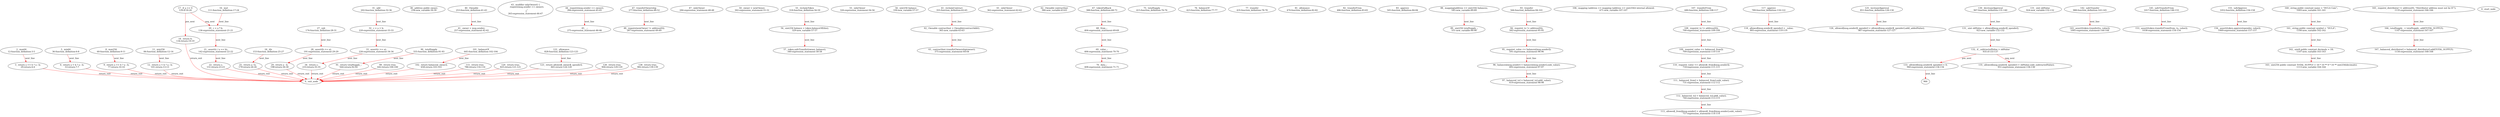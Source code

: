 digraph  {
12 [label="2_ max64\n12-function_definition-3-5", type_label=function_definition];
29 [label="3_ return a >= b ? a : b;\n29-return-4-4", type_label=return];
36 [label="5_ min64\n36-function_definition-6-8", type_label=function_definition];
53 [label="6_ return a < b ? a : b;\n53-return-7-7", type_label=return];
60 [label="8_ max256\n60-function_definition-9-11", type_label=function_definition];
77 [label="9_ return a >= b ? a : b;\n77-return-10-10", type_label=return];
84 [label="11_ min256\n84-function_definition-12-14", type_label=function_definition];
101 [label="12_ return a < b ? a : b;\n101-return-13-13", type_label=return];
111 [label="16_ mul\n111-function_definition-17-24", type_label=function_definition];
129 [label="17_ if_a == 0\n129-if-18-20", type_label=if];
134 [label="18_ return 0;\n134-return-19-19", type_label=return];
136 [label="20_ c = a * b;\n136-expression_statement-21-21", type_label=expression_statement];
142 [label="21_ assert(c / a == b);\n142-expression_statement-22-22", type_label=expression_statement];
151 [label="22_ return c;\n151-return-23-23", type_label=return];
153 [label="24_ div\n153-function_definition-25-27", type_label=function_definition];
170 [label="25_ return a / b;\n170-return-26-26", type_label=return];
174 [label="27_ sub\n174-function_definition-28-31", type_label=function_definition];
191 [label="28_ assert(b <= a);\n191-expression_statement-29-29", type_label=expression_statement];
198 [label="29_ return a - b;\n198-return-30-30", type_label=return];
202 [label="31_ add\n202-function_definition-32-36", type_label=function_definition];
220 [label="32_ c = a + b;\n220-expression_statement-33-33", type_label=expression_statement];
226 [label="33_ assert(c >= a);\n226-expression_statement-34-34", type_label=expression_statement];
233 [label="34_ return c;\n233-return-35-35", type_label=return];
238 [label="38_ address public owner;\n238-new_variable-39-39", type_label=new_variable];
253 [label="40_ Ownable\n253-function_definition-41-43", type_label=function_definition];
257 [label="41_ owner = msg.sender;\n257-expression_statement-42-42", type_label=expression_statement];
263 [label="43_ modifier onlyOwner() {\n    require(msg.sender == owner);\n    _;\n  }\n263-expression_statement-44-47", type_label=expression_statement];
266 [label="44_ require(msg.sender == owner);\n266-expression_statement-45-45", type_label=expression_statement];
275 [label="45_ _;\n275-expression_statement-46-46", type_label=expression_statement];
277 [label="47_ transferOwnership\n277-function_definition-48-52", type_label=function_definition];
284 [label="47_ onlyOwner\n284-expression_statement-48-48", type_label=expression_statement];
287 [label="48_ require(newOwner != address(0));\n287-expression_statement-49-49", type_label=expression_statement];
302 [label="50_ owner = newOwner;\n302-expression_statement-51-51", type_label=expression_statement];
318 [label="55_ reclaimToken\n318-function_definition-56-59", type_label=function_definition];
326 [label="55_ onlyOwner\n326-expression_statement-56-56", type_label=expression_statement];
329 [label="56_ uint256 balance = token.balanceOf(this);\n329-new_variable-57-57", type_label=new_variable];
330 [label="56_ uint256 balance\n330-new_variable-57-57", type_label=new_variable];
340 [label="57_ token.safeTransfer(owner, balance);\n340-expression_statement-58-58", type_label=expression_statement];
355 [label="61_ reclaimContract\n355-function_definition-62-65", type_label=function_definition];
362 [label="61_ onlyOwner\n362-expression_statement-62-62", type_label=expression_statement];
365 [label="62_ Ownable contractInst = Ownable(contractAddr);\n365-new_variable-63-63", type_label=new_variable];
366 [label="62_ Ownable contractInst\n366-new_variable-63-63", type_label=new_variable];
375 [label="63_ contractInst.transferOwnership(owner);\n375-expression_statement-64-64", type_label=expression_statement];
388 [label="67_ tokenFallback\n388-function_definition-68-73", type_label=function_definition];
404 [label="68_ from_;\n404-expression_statement-69-69", type_label=expression_statement];
406 [label="69_ value_;\n406-expression_statement-70-70", type_label=expression_statement];
408 [label="70_ data_;\n408-expression_statement-71-71", type_label=expression_statement];
415 [label="75_ totalSupply\n415-function_definition-76-76", type_label=function_definition];
423 [label="76_ balanceOf\n423-function_definition-77-77", type_label=function_definition];
435 [label="77_ transfer\n435-function_definition-78-78", type_label=function_definition];
470 [label="81_ allowance\n470-function_definition-82-82", type_label=function_definition];
486 [label="82_ transferFrom\n486-function_definition-83-83", type_label=function_definition];
505 [label="83_ approve\n505-function_definition-84-84", type_label=function_definition];
545 [label="88_ mapping(address => uint256) balances;\n545-new_variable-89-89", type_label=new_variable];
551 [label="89_ uint256 totalSupply_;\n551-new_variable-90-90", type_label=new_variable];
555 [label="90_ totalSupply\n555-function_definition-91-93", type_label=function_definition];
564 [label="91_ return totalSupply_;\n564-return-92-92", type_label=return];
566 [label="93_ transfer\n566-function_definition-94-101", type_label=function_definition];
582 [label="94_ require(_to != address(0));\n582-expression_statement-95-95", type_label=expression_statement];
591 [label="95_ require(_value <= balances[msg.sender]);\n591-expression_statement-96-96", type_label=expression_statement];
602 [label="96_ balances[msg.sender] = balances[msg.sender].sub(_value);\n602-expression_statement-97-97", type_label=expression_statement];
619 [label="97_ balances[_to] = balances[_to].add(_value);\n619-expression_statement-98-98", type_label=expression_statement];
642 [label="99_ return true;\n642-return-100-100", type_label=return];
645 [label="101_ balanceOf\n645-function_definition-102-104", type_label=function_definition];
658 [label="102_ return balances[_owner];\n658-return-103-103", type_label=return];
671 [label="106_ mapping (address => mapping (address => uint256)) internal allowed;\n671-new_variable-107-107", type_label=new_variable];
680 [label="107_ transferFrom\n680-function_definition-108-117", type_label=function_definition];
700 [label="108_ require(_to != address(0));\n700-expression_statement-109-109", type_label=expression_statement];
709 [label="109_ require(_value <= balances[_from]);\n709-expression_statement-110-110", type_label=expression_statement];
718 [label="110_ require(_value <= allowed[_from][msg.sender]);\n718-expression_statement-111-111", type_label=expression_statement];
731 [label="111_ balances[_from] = balances[_from].sub(_value);\n731-expression_statement-112-112", type_label=expression_statement];
744 [label="112_ balances[_to] = balances[_to].add(_value);\n744-expression_statement-113-113", type_label=expression_statement];
757 [label="113_ allowed[_from][msg.sender] = allowed[_from][msg.sender].sub(_value);\n757-expression_statement-114-114", type_label=expression_statement];
786 [label="115_ return true;\n786-return-116-116", type_label=return];
789 [label="117_ approve\n789-function_definition-118-122", type_label=function_definition];
805 [label="118_ allowed[msg.sender][_spender] = _value;\n805-expression_statement-119-119", type_label=expression_statement];
825 [label="120_ return true;\n825-return-121-121", type_label=return];
828 [label="122_ allowance\n828-function_definition-123-125", type_label=function_definition];
845 [label="123_ return allowed[_owner][_spender];\n845-return-124-124", type_label=return];
851 [label="125_ increaseApproval\n851-function_definition-126-130", type_label=function_definition];
867 [label="126_ allowed[msg.sender][_spender] = allowed[msg.sender][_spender].add(_addedValue);\n867-expression_statement-127-127", type_label=expression_statement];
904 [label="128_ return true;\n904-return-129-129", type_label=return];
907 [label="130_ decreaseApproval\n907-function_definition-131-140", type_label=function_definition];
923 [label="131_ uint oldValue = allowed[msg.sender][_spender];\n923-new_variable-132-132", type_label=new_variable];
924 [label="131_ uint oldValue\n924-new_variable-132-132", type_label=new_variable];
935 [label="132_ if__subtractedValue > oldValue\n935-if-133-137", type_label=if];
940 [label="133_ allowed[msg.sender][_spender] = 0;\n940-expression_statement-134-134", type_label=expression_statement];
951 [label="135_ allowed[msg.sender][_spender] = oldValue.sub(_subtractedValue);\n951-expression_statement-136-136", type_label=expression_statement];
982 [label="138_ return true;\n982-return-139-139", type_label=return];
988 [label="142_ safeTransfer\n988-function_definition-143-145", type_label=function_definition];
1005 [label="143_ assert(token.transfer(to, value));\n1005-expression_statement-144-144", type_label=expression_statement];
1017 [label="145_ safeTransferFrom\n1017-function_definition-146-155", type_label=function_definition];
1038 [label="153_ assert(token.transferFrom(from, to, value));\n1038-expression_statement-154-154", type_label=expression_statement];
1052 [label="155_ safeApprove\n1052-function_definition-156-158", type_label=function_definition];
1069 [label="156_ assert(token.approve(spender, value));\n1069-expression_statement-157-157", type_label=expression_statement];
1093 [label="160_ string public constant name = \"DULA Coin\";\n1093-new_variable-161-161", type_label=new_variable];
1100 [label="161_ string public constant symbol = \"DULA\";\n1100-new_variable-162-162", type_label=new_variable];
1107 [label="162_ uint8 public constant decimals = 18;\n1107-new_variable-163-163", type_label=new_variable];
1113 [label="163_ uint256 public constant TOTAL_SUPPLY = 10 * 10 ** 9 * 10 ** uint256(decimals);\n1113-new_variable-164-164", type_label=new_variable];
1135 [label="165_ require(_distributor != address(0), \"Distributor address must not be 0!\");\n1135-expression_statement-166-166", type_label=expression_statement];
1147 [label="166_ totalSupply_ = totalSupply_.add(TOTAL_SUPPLY);\n1147-expression_statement-167-167", type_label=expression_statement];
1156 [label="167_ balances[_distributor] = balances[_distributor].add(TOTAL_SUPPLY);\n1156-expression_statement-168-168", type_label=expression_statement];
1 [label="0_ start_node", type_label=start];
2 [label="0_ exit_node", type_label=exit];
966;
12 -> 29  [color=red, controlflow_type=next_line, edge_type=CFG_edge, key=0, label=next_line];
29 -> 2  [color=red, controlflow_type=return_exit, edge_type=CFG_edge, key=0, label=return_exit];
36 -> 53  [color=red, controlflow_type=next_line, edge_type=CFG_edge, key=0, label=next_line];
53 -> 2  [color=red, controlflow_type=return_exit, edge_type=CFG_edge, key=0, label=return_exit];
60 -> 77  [color=red, controlflow_type=next_line, edge_type=CFG_edge, key=0, label=next_line];
77 -> 2  [color=red, controlflow_type=return_exit, edge_type=CFG_edge, key=0, label=return_exit];
84 -> 101  [color=red, controlflow_type=next_line, edge_type=CFG_edge, key=0, label=next_line];
101 -> 2  [color=red, controlflow_type=return_exit, edge_type=CFG_edge, key=0, label=return_exit];
111 -> 136  [color=red, controlflow_type=next_line, edge_type=CFG_edge, key=0, label=next_line];
129 -> 134  [color=red, controlflow_type=pos_next, edge_type=CFG_edge, key=0, label=pos_next];
129 -> 136  [color=red, controlflow_type=neg_next, edge_type=CFG_edge, key=0, label=neg_next];
134 -> 2  [color=red, controlflow_type=return_exit, edge_type=CFG_edge, key=0, label=return_exit];
136 -> 142  [color=red, controlflow_type=next_line, edge_type=CFG_edge, key=0, label=next_line];
142 -> 151  [color=red, controlflow_type=next_line, edge_type=CFG_edge, key=0, label=next_line];
151 -> 2  [color=red, controlflow_type=return_exit, edge_type=CFG_edge, key=0, label=return_exit];
153 -> 170  [color=red, controlflow_type=next_line, edge_type=CFG_edge, key=0, label=next_line];
170 -> 2  [color=red, controlflow_type=return_exit, edge_type=CFG_edge, key=0, label=return_exit];
174 -> 191  [color=red, controlflow_type=next_line, edge_type=CFG_edge, key=0, label=next_line];
191 -> 198  [color=red, controlflow_type=next_line, edge_type=CFG_edge, key=0, label=next_line];
198 -> 2  [color=red, controlflow_type=return_exit, edge_type=CFG_edge, key=0, label=return_exit];
202 -> 220  [color=red, controlflow_type=next_line, edge_type=CFG_edge, key=0, label=next_line];
220 -> 226  [color=red, controlflow_type=next_line, edge_type=CFG_edge, key=0, label=next_line];
226 -> 233  [color=red, controlflow_type=next_line, edge_type=CFG_edge, key=0, label=next_line];
233 -> 2  [color=red, controlflow_type=return_exit, edge_type=CFG_edge, key=0, label=return_exit];
253 -> 257  [color=red, controlflow_type=next_line, edge_type=CFG_edge, key=0, label=next_line];
266 -> 275  [color=red, controlflow_type=next_line, edge_type=CFG_edge, key=0, label=next_line];
277 -> 287  [color=red, controlflow_type=next_line, edge_type=CFG_edge, key=0, label=next_line];
318 -> 329  [color=red, controlflow_type=next_line, edge_type=CFG_edge, key=0, label=next_line];
329 -> 340  [color=red, controlflow_type=next_line, edge_type=CFG_edge, key=0, label=next_line];
355 -> 365  [color=red, controlflow_type=next_line, edge_type=CFG_edge, key=0, label=next_line];
365 -> 375  [color=red, controlflow_type=next_line, edge_type=CFG_edge, key=0, label=next_line];
388 -> 404  [color=red, controlflow_type=next_line, edge_type=CFG_edge, key=0, label=next_line];
404 -> 406  [color=red, controlflow_type=next_line, edge_type=CFG_edge, key=0, label=next_line];
406 -> 408  [color=red, controlflow_type=next_line, edge_type=CFG_edge, key=0, label=next_line];
545 -> 551  [color=red, controlflow_type=next_line, edge_type=CFG_edge, key=0, label=next_line];
555 -> 564  [color=red, controlflow_type=next_line, edge_type=CFG_edge, key=0, label=next_line];
564 -> 2  [color=red, controlflow_type=return_exit, edge_type=CFG_edge, key=0, label=return_exit];
566 -> 582  [color=red, controlflow_type=next_line, edge_type=CFG_edge, key=0, label=next_line];
582 -> 591  [color=red, controlflow_type=next_line, edge_type=CFG_edge, key=0, label=next_line];
591 -> 602  [color=red, controlflow_type=next_line, edge_type=CFG_edge, key=0, label=next_line];
602 -> 619  [color=red, controlflow_type=next_line, edge_type=CFG_edge, key=0, label=next_line];
642 -> 2  [color=red, controlflow_type=return_exit, edge_type=CFG_edge, key=0, label=return_exit];
645 -> 658  [color=red, controlflow_type=next_line, edge_type=CFG_edge, key=0, label=next_line];
658 -> 2  [color=red, controlflow_type=return_exit, edge_type=CFG_edge, key=0, label=return_exit];
680 -> 700  [color=red, controlflow_type=next_line, edge_type=CFG_edge, key=0, label=next_line];
700 -> 709  [color=red, controlflow_type=next_line, edge_type=CFG_edge, key=0, label=next_line];
709 -> 718  [color=red, controlflow_type=next_line, edge_type=CFG_edge, key=0, label=next_line];
718 -> 731  [color=red, controlflow_type=next_line, edge_type=CFG_edge, key=0, label=next_line];
731 -> 744  [color=red, controlflow_type=next_line, edge_type=CFG_edge, key=0, label=next_line];
744 -> 757  [color=red, controlflow_type=next_line, edge_type=CFG_edge, key=0, label=next_line];
786 -> 2  [color=red, controlflow_type=return_exit, edge_type=CFG_edge, key=0, label=return_exit];
789 -> 805  [color=red, controlflow_type=next_line, edge_type=CFG_edge, key=0, label=next_line];
825 -> 2  [color=red, controlflow_type=return_exit, edge_type=CFG_edge, key=0, label=return_exit];
828 -> 845  [color=red, controlflow_type=next_line, edge_type=CFG_edge, key=0, label=next_line];
845 -> 2  [color=red, controlflow_type=return_exit, edge_type=CFG_edge, key=0, label=return_exit];
851 -> 867  [color=red, controlflow_type=next_line, edge_type=CFG_edge, key=0, label=next_line];
904 -> 2  [color=red, controlflow_type=return_exit, edge_type=CFG_edge, key=0, label=return_exit];
907 -> 923  [color=red, controlflow_type=next_line, edge_type=CFG_edge, key=0, label=next_line];
923 -> 935  [color=red, controlflow_type=next_line, edge_type=CFG_edge, key=0, label=next_line];
935 -> 940  [color=red, controlflow_type=pos_next, edge_type=CFG_edge, key=0, label=pos_next];
935 -> 951  [color=red, controlflow_type=neg_next, edge_type=CFG_edge, key=0, label=neg_next];
940 -> 966  [color=red, controlflow_type=next_line, edge_type=CFG_edge, key=0, label=next_line];
982 -> 2  [color=red, controlflow_type=return_exit, edge_type=CFG_edge, key=0, label=return_exit];
988 -> 1005  [color=red, controlflow_type=next_line, edge_type=CFG_edge, key=0, label=next_line];
1017 -> 1038  [color=red, controlflow_type=next_line, edge_type=CFG_edge, key=0, label=next_line];
1052 -> 1069  [color=red, controlflow_type=next_line, edge_type=CFG_edge, key=0, label=next_line];
1093 -> 1100  [color=red, controlflow_type=next_line, edge_type=CFG_edge, key=0, label=next_line];
1100 -> 1107  [color=red, controlflow_type=next_line, edge_type=CFG_edge, key=0, label=next_line];
1107 -> 1113  [color=red, controlflow_type=next_line, edge_type=CFG_edge, key=0, label=next_line];
1135 -> 1147  [color=red, controlflow_type=next_line, edge_type=CFG_edge, key=0, label=next_line];
1147 -> 1156  [color=red, controlflow_type=next_line, edge_type=CFG_edge, key=0, label=next_line];
}

